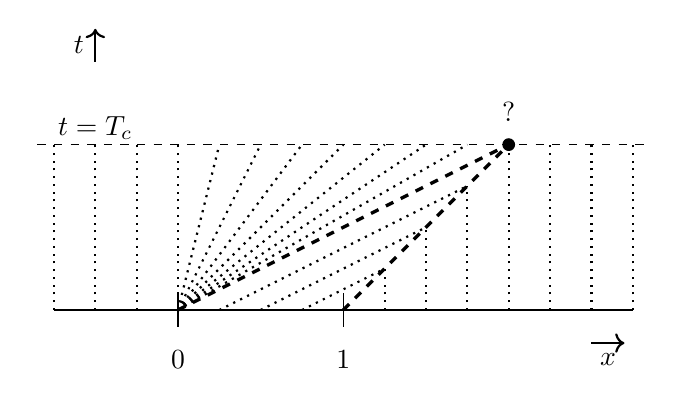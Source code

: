 \usetikzlibrary{arrows}
\begin{tikzpicture}[scale=2.1,pile/.style={thick, ->, >=stealth', shorten <=2pt, shorten >=2pt}]

	\draw [-] (-0.75,0) -- (2.75,0);
	\draw [dashed, very thick] (1,0) -- (2,1);
	

	% Straight
	\draw [dotted,thick] (-0.75,0) -- (-0.75,1.00);
	\draw [dotted,thick] (-0.50,0) -- (-0.50,1.00);
	\draw [dotted,thick] (-0.25,0) -- (-0.25,1.00);
	\draw [dotted,thick] (-0.0,0) -- (-0.0,1.00);		
	\draw [dotted,thick] (1.25,0) -- (1.25,0.25);
	\draw [dotted,thick] (1.50,0) -- (1.50,0.50);
	\draw [dotted,thick] (1.75,0) -- (1.75,0.75);
	\draw [dotted,thick] (2.00,0) -- (2.00,1.00);	
	\draw [dotted,thick] (2.25,0) -- (2.25,1.00);	
	\draw [dotted,thick] (2.50,0) -- (2.50,1.00);
	\draw [dotted,thick] (2.75,0) -- (2.75,1.00);	
	
	% Within Rarefaction
	\draw [dashed,very thick] (0,0) -- (2,1.00);
	\draw [dotted,thick] (0.25,0) -- (1.75,0.75);
	\draw [dotted,thick] (0.5,0) -- (1.5,0.5);
	\draw [dotted,thick] (0.75,0) -- (1.25,0.25);
	
	\draw [dotted,thick] (0,0) -- (0.25,1.00);
	\draw [dotted,thick] (0,0) -- (0.50,1.00);
	\draw [dotted,thick] (0,0) -- (0.75,1.00);
	\draw [dotted,thick] (0,0) -- (1.00,1.00);	
	\draw [dotted,thick] (0,0) -- (1.25,1.00);
	\draw [dotted,thick] (0,0) -- (1.50,1.00);		
	\draw [dotted,thick] (0,0) -- (1.75,1.00);	
				
	\draw[] plot coordinates{ (0,0.1) (0,-0.1) };	
	\draw[] plot coordinates{ (1,0.1) (1,-0.1) };	
	\draw (0,-0.3) node { $0$ };
	\draw (1,-0.3) node { $1$ };
	
	\draw [->,thick] (2.5,-0.2) -- (2.7,-0.2);	
	\draw [->,thick] (-0.5,1.5) -- (-0.5,1.7);		
	\draw (2.6,-0.3) node { $x$ };
	\draw (-0.6,1.6) node { $t$ };

	% Question
	\draw [dashed] (-0.85,1) -- (2.85,1);	
	\draw (-0.5,1.1) node { $t=T_c$ };
	\draw (2,1.2) node { $?$ };
	\filldraw (2,1) circle (1pt);
	
	% Draw fourth fine propagation  
	%\fill[gray!30] (12.5,-3) -- (14,-3) -- (14,-2) -- (12.5,-2) -- (12.5,-3);

	% Draw grid
	%\draw[] plot coordinates{ (0,0) (0,-5) (14,-5) };  
	
	
	
	%\draw [->,very thick] (0,-5.75) -- (2,-5.75);		
	%\draw (1,-5.4) node { $Time$ };

	%\draw [<->,dashed,thick ] (0,1.5) -- (3,1.5);
	%\draw[thick] plot coordinates{ (3,1.4) (3,1.6) };
	
	%\draw (1.5,2) node {$Iter.\,k=0$};	
		
    % Labels
	%\draw (-1.5,0.5) node {$Proc.\,1$};

	% Draw first coarse propagation
	%\fill[gray!90] (0,0) -- (0,1) -- (0.5,1) -- (0.5,0) -- (0,0);
	%\draw[] plot coordinates{ (0,0) (0,1) (0.5,1) (0.5,0) (0,0) };  

	%\draw (13.25,-4.5) node {{\scriptsize $T_{\mathcal{G}}$}};
													
\end{tikzpicture}
%
%\draw plot coordinates{point sequence};	
%\draw plot ;	
%	\draw[smooth] plot coordinates{(0,0),{};
% \draw [smooth,very thick] (0,0) -- (4,-3) -- (8,-5) -- (12,-6);
% \draw[smooth,domain=0:6.5] plot function{sin(2*x)*exp(-x/4)};
% \draw[ycomb,color=gray,line width=0.5cm] plot coordinates{(1,1) (2,2) (3,3)};
